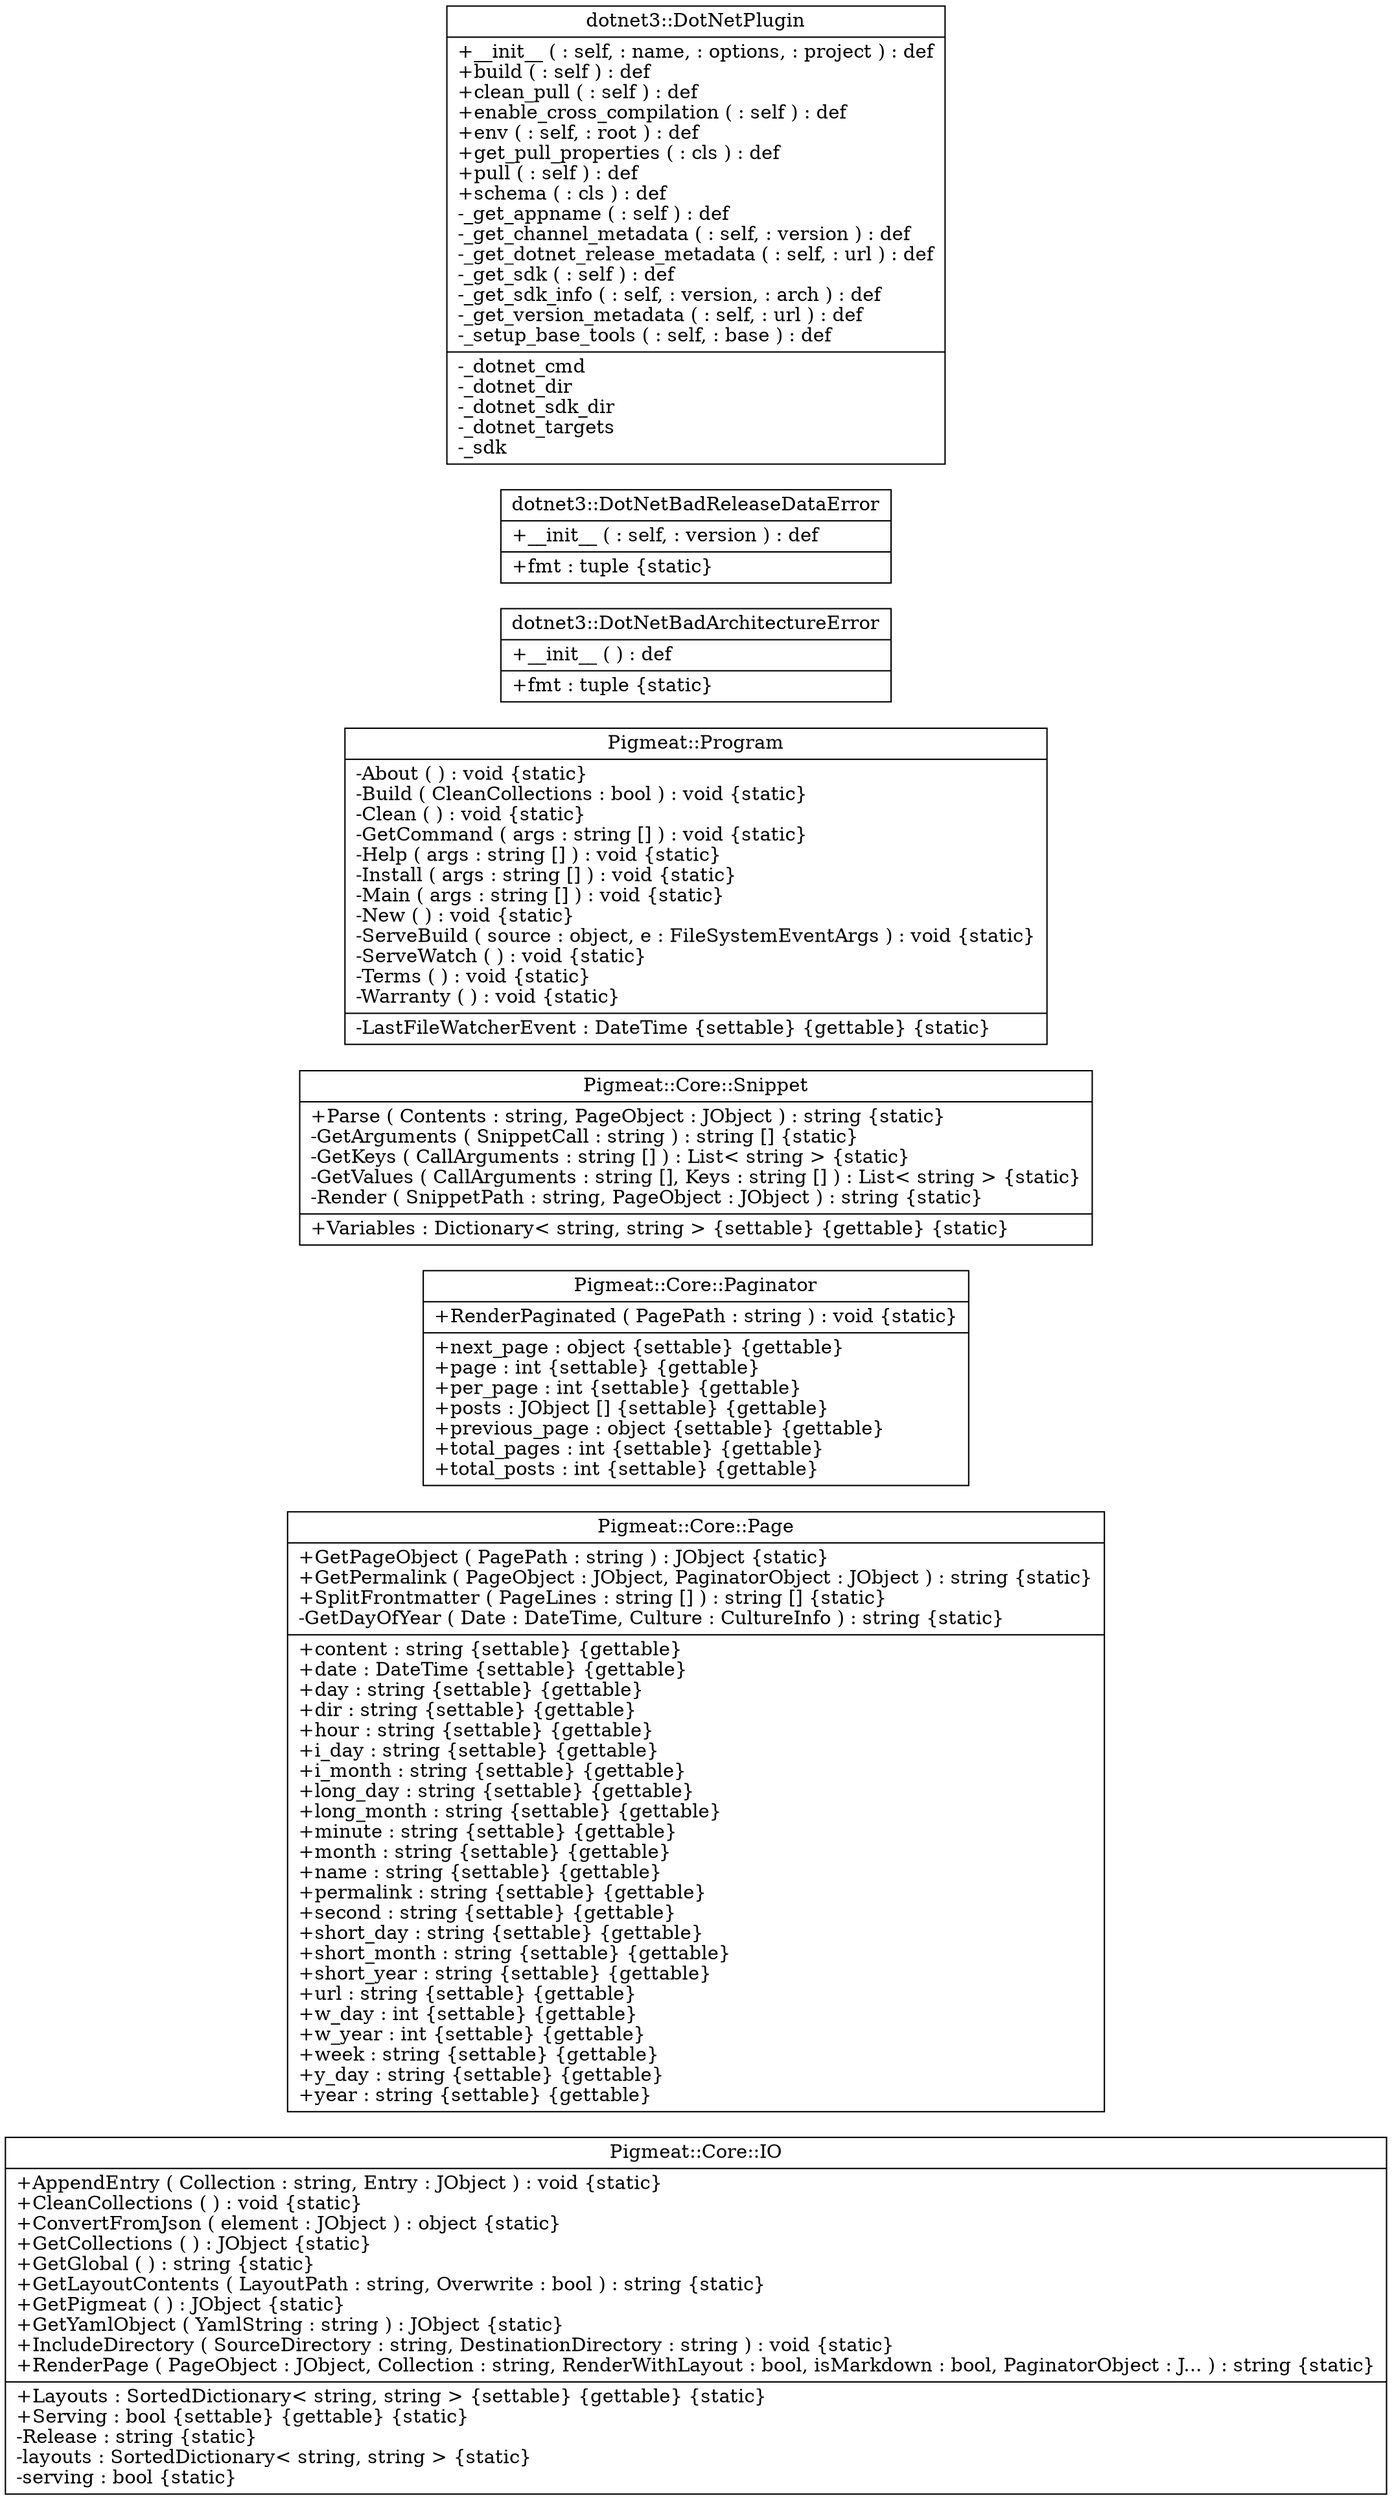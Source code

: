 digraph doxygraph
{
graph [ rankdir="RL" ]
"class_pigmeat_1_1_core_1_1_i_o" [ label="Pigmeat::Core::IO\n|+AppendEntry ( Collection : string, Entry : JObject ) : void \{static\}\l+CleanCollections (  ) : void \{static\}\l+ConvertFromJson ( element : JObject ) : object \{static\}\l+GetCollections (  ) : JObject \{static\}\l+GetGlobal (  ) : string \{static\}\l+GetLayoutContents ( LayoutPath : string, Overwrite : bool ) : string \{static\}\l+GetPigmeat (  ) : JObject \{static\}\l+GetYamlObject ( YamlString : string ) : JObject \{static\}\l+IncludeDirectory ( SourceDirectory : string, DestinationDirectory : string ) : void \{static\}\l+RenderPage ( PageObject : JObject, Collection : string, RenderWithLayout : bool, isMarkdown : bool, PaginatorObject : J... ) : string \{static\}\l|+Layouts : SortedDictionary\< string, string \> \{settable\} \{gettable\} \{static\}\l+Serving : bool \{settable\} \{gettable\} \{static\}\l-Release : string \{static\}\l-layouts : SortedDictionary\< string, string \> \{static\}\l-serving : bool \{static\}\l" shape="record" ]
"class_pigmeat_1_1_core_1_1_page" [ label="Pigmeat::Core::Page\n|+GetPageObject ( PagePath : string ) : JObject \{static\}\l+GetPermalink ( PageObject : JObject, PaginatorObject : JObject ) : string \{static\}\l+SplitFrontmatter ( PageLines : string [] ) : string [] \{static\}\l-GetDayOfYear ( Date : DateTime, Culture : CultureInfo ) : string \{static\}\l|+content : string \{settable\} \{gettable\}\l+date : DateTime \{settable\} \{gettable\}\l+day : string \{settable\} \{gettable\}\l+dir : string \{settable\} \{gettable\}\l+hour : string \{settable\} \{gettable\}\l+i_day : string \{settable\} \{gettable\}\l+i_month : string \{settable\} \{gettable\}\l+long_day : string \{settable\} \{gettable\}\l+long_month : string \{settable\} \{gettable\}\l+minute : string \{settable\} \{gettable\}\l+month : string \{settable\} \{gettable\}\l+name : string \{settable\} \{gettable\}\l+permalink : string \{settable\} \{gettable\}\l+second : string \{settable\} \{gettable\}\l+short_day : string \{settable\} \{gettable\}\l+short_month : string \{settable\} \{gettable\}\l+short_year : string \{settable\} \{gettable\}\l+url : string \{settable\} \{gettable\}\l+w_day : int \{settable\} \{gettable\}\l+w_year : int \{settable\} \{gettable\}\l+week : string \{settable\} \{gettable\}\l+y_day : string \{settable\} \{gettable\}\l+year : string \{settable\} \{gettable\}\l" shape="record" ]
"class_pigmeat_1_1_core_1_1_paginator" [ label="Pigmeat::Core::Paginator\n|+RenderPaginated ( PagePath : string ) : void \{static\}\l|+next_page : object \{settable\} \{gettable\}\l+page : int \{settable\} \{gettable\}\l+per_page : int \{settable\} \{gettable\}\l+posts : JObject [] \{settable\} \{gettable\}\l+previous_page : object \{settable\} \{gettable\}\l+total_pages : int \{settable\} \{gettable\}\l+total_posts : int \{settable\} \{gettable\}\l" shape="record" ]
"class_pigmeat_1_1_core_1_1_snippet" [ label="Pigmeat::Core::Snippet\n|+Parse ( Contents : string, PageObject : JObject ) : string \{static\}\l-GetArguments ( SnippetCall : string ) : string [] \{static\}\l-GetKeys ( CallArguments : string [] ) : List\< string \> \{static\}\l-GetValues ( CallArguments : string [], Keys : string [] ) : List\< string \> \{static\}\l-Render ( SnippetPath : string, PageObject : JObject ) : string \{static\}\l|+Variables : Dictionary\< string, string \> \{settable\} \{gettable\} \{static\}\l" shape="record" ]
"class_pigmeat_1_1_program" [ label="Pigmeat::Program\n|-About (  ) : void \{static\}\l-Build ( CleanCollections : bool ) : void \{static\}\l-Clean (  ) : void \{static\}\l-GetCommand ( args : string [] ) : void \{static\}\l-Help ( args : string [] ) : void \{static\}\l-Install ( args : string [] ) : void \{static\}\l-Main ( args : string [] ) : void \{static\}\l-New (  ) : void \{static\}\l-ServeBuild ( source : object, e : FileSystemEventArgs ) : void \{static\}\l-ServeWatch (  ) : void \{static\}\l-Terms (  ) : void \{static\}\l-Warranty (  ) : void \{static\}\l|-LastFileWatcherEvent : DateTime \{settable\} \{gettable\} \{static\}\l" shape="record" ]
"classdotnet3_1_1_dot_net_bad_architecture_error" [ label="dotnet3::DotNetBadArchitectureError\n|+__init__ (  ) : def\l|+fmt : tuple \{static\}\l" shape="record" ]
"classdotnet3_1_1_dot_net_bad_release_data_error" [ label="dotnet3::DotNetBadReleaseDataError\n|+__init__ (  : self,  : version ) : def\l|+fmt : tuple \{static\}\l" shape="record" ]
"classdotnet3_1_1_dot_net_plugin" [ label="dotnet3::DotNetPlugin\n|+__init__ (  : self,  : name,  : options,  : project ) : def\l+build (  : self ) : def\l+clean_pull (  : self ) : def\l+enable_cross_compilation (  : self ) : def\l+env (  : self,  : root ) : def\l+get_pull_properties (  : cls ) : def\l+pull (  : self ) : def\l+schema (  : cls ) : def\l-_get_appname (  : self ) : def\l-_get_channel_metadata (  : self,  : version ) : def\l-_get_dotnet_release_metadata (  : self,  : url ) : def\l-_get_sdk (  : self ) : def\l-_get_sdk_info (  : self,  : version,  : arch ) : def\l-_get_version_metadata (  : self,  : url ) : def\l-_setup_base_tools (  : self,  : base ) : def\l|-_dotnet_cmd\l-_dotnet_dir\l-_dotnet_sdk_dir\l-_dotnet_targets\l-_sdk\l" shape="record" ]
}
